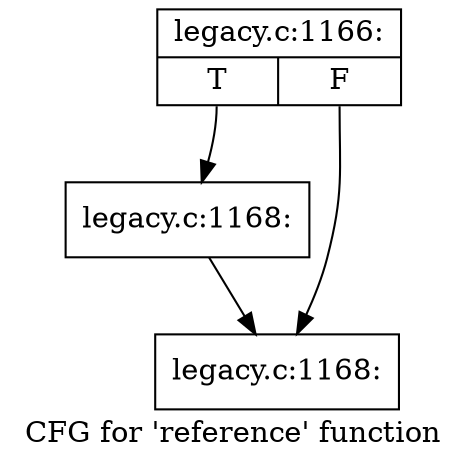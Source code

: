 digraph "CFG for 'reference' function" {
	label="CFG for 'reference' function";

	Node0x4946b20 [shape=record,label="{legacy.c:1166:|{<s0>T|<s1>F}}"];
	Node0x4946b20:s0 -> Node0x4945e10;
	Node0x4946b20:s1 -> Node0x4946a80;
	Node0x4945e10 [shape=record,label="{legacy.c:1168:}"];
	Node0x4945e10 -> Node0x4946a80;
	Node0x4946a80 [shape=record,label="{legacy.c:1168:}"];
}
